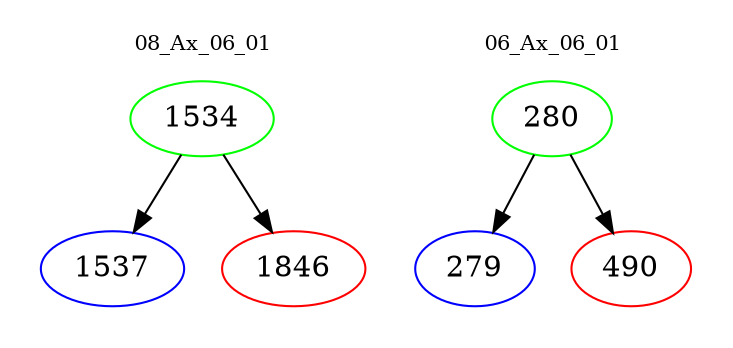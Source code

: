digraph{
subgraph cluster_0 {
color = white
label = "08_Ax_06_01";
fontsize=10;
T0_1534 [label="1534", color="green"]
T0_1534 -> T0_1537 [color="black"]
T0_1537 [label="1537", color="blue"]
T0_1534 -> T0_1846 [color="black"]
T0_1846 [label="1846", color="red"]
}
subgraph cluster_1 {
color = white
label = "06_Ax_06_01";
fontsize=10;
T1_280 [label="280", color="green"]
T1_280 -> T1_279 [color="black"]
T1_279 [label="279", color="blue"]
T1_280 -> T1_490 [color="black"]
T1_490 [label="490", color="red"]
}
}
